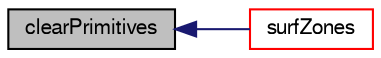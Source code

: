 digraph "clearPrimitives"
{
  bgcolor="transparent";
  edge [fontname="FreeSans",fontsize="10",labelfontname="FreeSans",labelfontsize="10"];
  node [fontname="FreeSans",fontsize="10",shape=record];
  rankdir="LR";
  Node2941 [label="clearPrimitives",height=0.2,width=0.4,color="black", fillcolor="grey75", style="filled", fontcolor="black"];
  Node2941 -> Node2942 [dir="back",color="midnightblue",fontsize="10",style="solid",fontname="FreeSans"];
  Node2942 [label="surfZones",height=0.2,width=0.4,color="red",URL="$a29702.html#ac9d5ad1a3400361b0cf661628bd78549",tooltip="Return surface zones. "];
}
